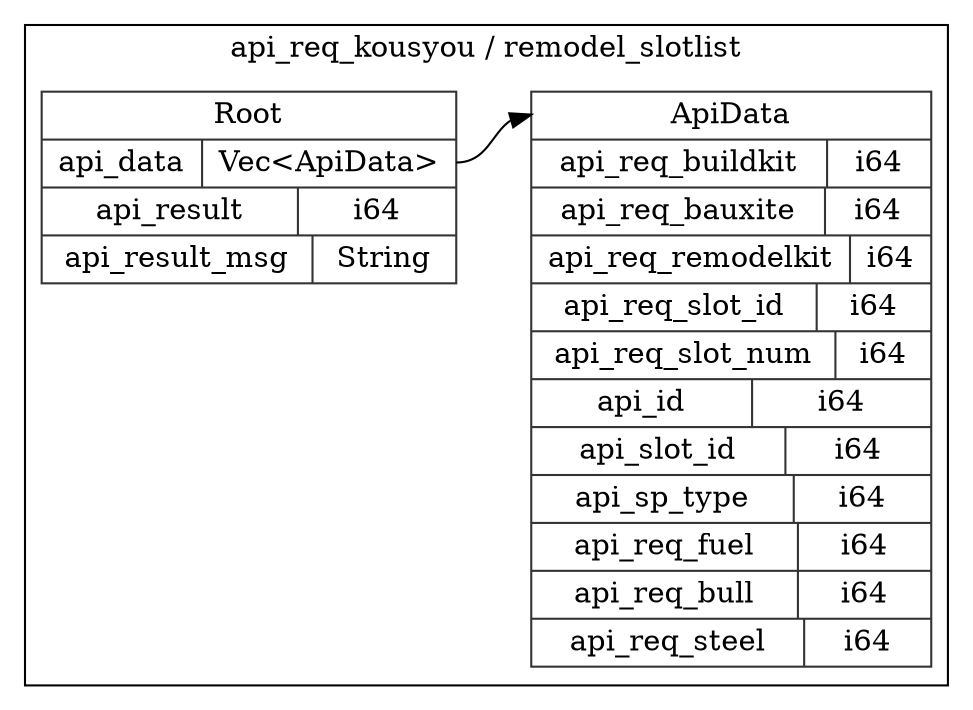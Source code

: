 digraph {
  rankdir=LR;
  subgraph cluster_0 {
    label="api_req_kousyou / remodel_slotlist";
    node [style="filled", color=white, style="solid", color=gray20];
    api_req_kousyou__remodel_slotlist__Root [label="<Root> Root  | { api_data | <api_data> Vec\<ApiData\> } | { api_result | <api_result> i64 } | { api_result_msg | <api_result_msg> String }", shape=record];
    api_req_kousyou__remodel_slotlist__ApiData;
    api_req_kousyou__remodel_slotlist__Root:api_data:e -> api_req_kousyou__remodel_slotlist__ApiData:ApiData:w;
    api_req_kousyou__remodel_slotlist__ApiData [label="<ApiData> ApiData  | { api_req_buildkit | <api_req_buildkit> i64 } | { api_req_bauxite | <api_req_bauxite> i64 } | { api_req_remodelkit | <api_req_remodelkit> i64 } | { api_req_slot_id | <api_req_slot_id> i64 } | { api_req_slot_num | <api_req_slot_num> i64 } | { api_id | <api_id> i64 } | { api_slot_id | <api_slot_id> i64 } | { api_sp_type | <api_sp_type> i64 } | { api_req_fuel | <api_req_fuel> i64 } | { api_req_bull | <api_req_bull> i64 } | { api_req_steel | <api_req_steel> i64 }", shape=record];
  }
}
